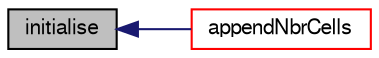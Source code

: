 digraph "initialise"
{
  bgcolor="transparent";
  edge [fontname="FreeSans",fontsize="10",labelfontname="FreeSans",labelfontsize="10"];
  node [fontname="FreeSans",fontsize="10",shape=record];
  rankdir="LR";
  Node553 [label="initialise",height=0.2,width=0.4,color="black", fillcolor="grey75", style="filled", fontcolor="black"];
  Node553 -> Node554 [dir="back",color="midnightblue",fontsize="10",style="solid",fontname="FreeSans"];
  Node554 [label="appendNbrCells",height=0.2,width=0.4,color="red",URL="$a29250.html#a5e269dfdf791bb37eed3aa36fdc41496",tooltip="Append target cell neihgbour cells to cellIDs list. "];
}
